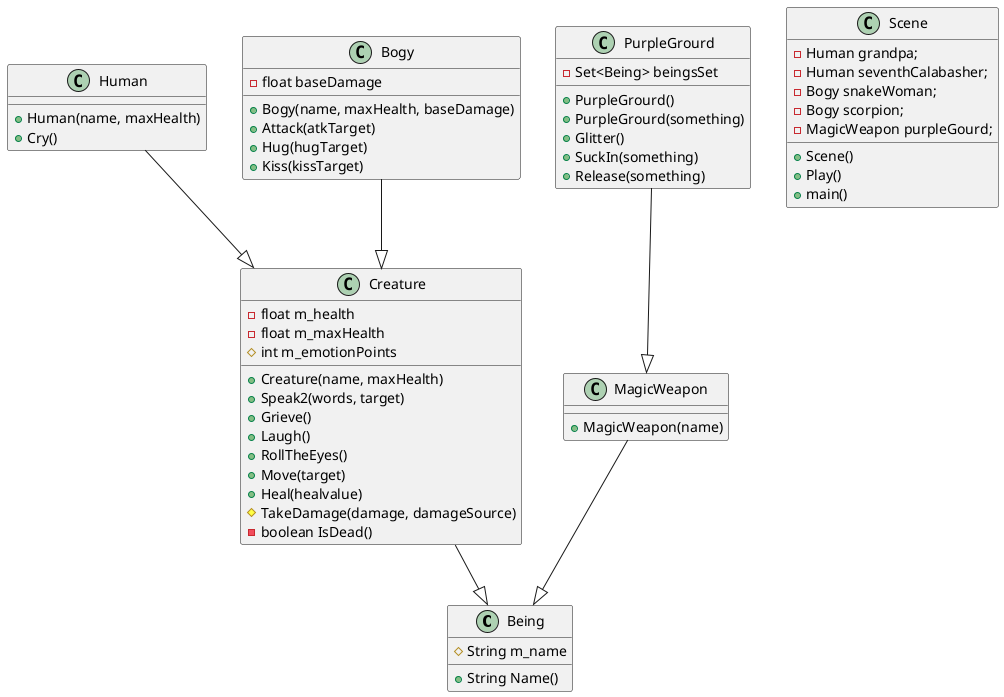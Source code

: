 @startuml classdiagram

class Being
{
    # String m_name
    + String Name()
}

class Creature
{
    - float m_health
    - float m_maxHealth
    # int m_emotionPoints
    + Creature(name, maxHealth)
    + Speak2(words, target)
    + Grieve()
    + Laugh()
    + RollTheEyes()
    + Move(target)
    + Heal(healvalue)
    # TakeDamage(damage, damageSource)
    - boolean IsDead()
}

class Human
{
    + Human(name, maxHealth)
    + Cry()
}

class Bogy
{
    - float baseDamage
    + Bogy(name, maxHealth, baseDamage)
    + Attack(atkTarget)
    + Hug(hugTarget)
    + Kiss(kissTarget)
}

class MagicWeapon
{
    + MagicWeapon(name)
}

class PurpleGrourd
{
    - Set<Being> beingsSet
    + PurpleGrourd()
    + PurpleGrourd(something)
    + Glitter()
    + SuckIn(something)
    + Release(something)
}

class Scene
{
    - Human grandpa;
    - Human seventhCalabasher;
    - Bogy snakeWoman;
    - Bogy scorpion;
    - MagicWeapon purpleGourd;
    + Scene()
    + Play()
    + main()
}

Creature --|> Being
MagicWeapon --|> Being

Human --|> Creature
Bogy --|> Creature
PurpleGrourd --|> MagicWeapon

@enduml